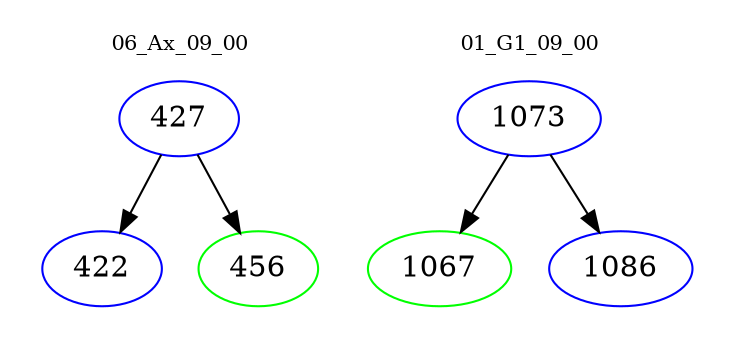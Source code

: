 digraph{
subgraph cluster_0 {
color = white
label = "06_Ax_09_00";
fontsize=10;
T0_427 [label="427", color="blue"]
T0_427 -> T0_422 [color="black"]
T0_422 [label="422", color="blue"]
T0_427 -> T0_456 [color="black"]
T0_456 [label="456", color="green"]
}
subgraph cluster_1 {
color = white
label = "01_G1_09_00";
fontsize=10;
T1_1073 [label="1073", color="blue"]
T1_1073 -> T1_1067 [color="black"]
T1_1067 [label="1067", color="green"]
T1_1073 -> T1_1086 [color="black"]
T1_1086 [label="1086", color="blue"]
}
}
